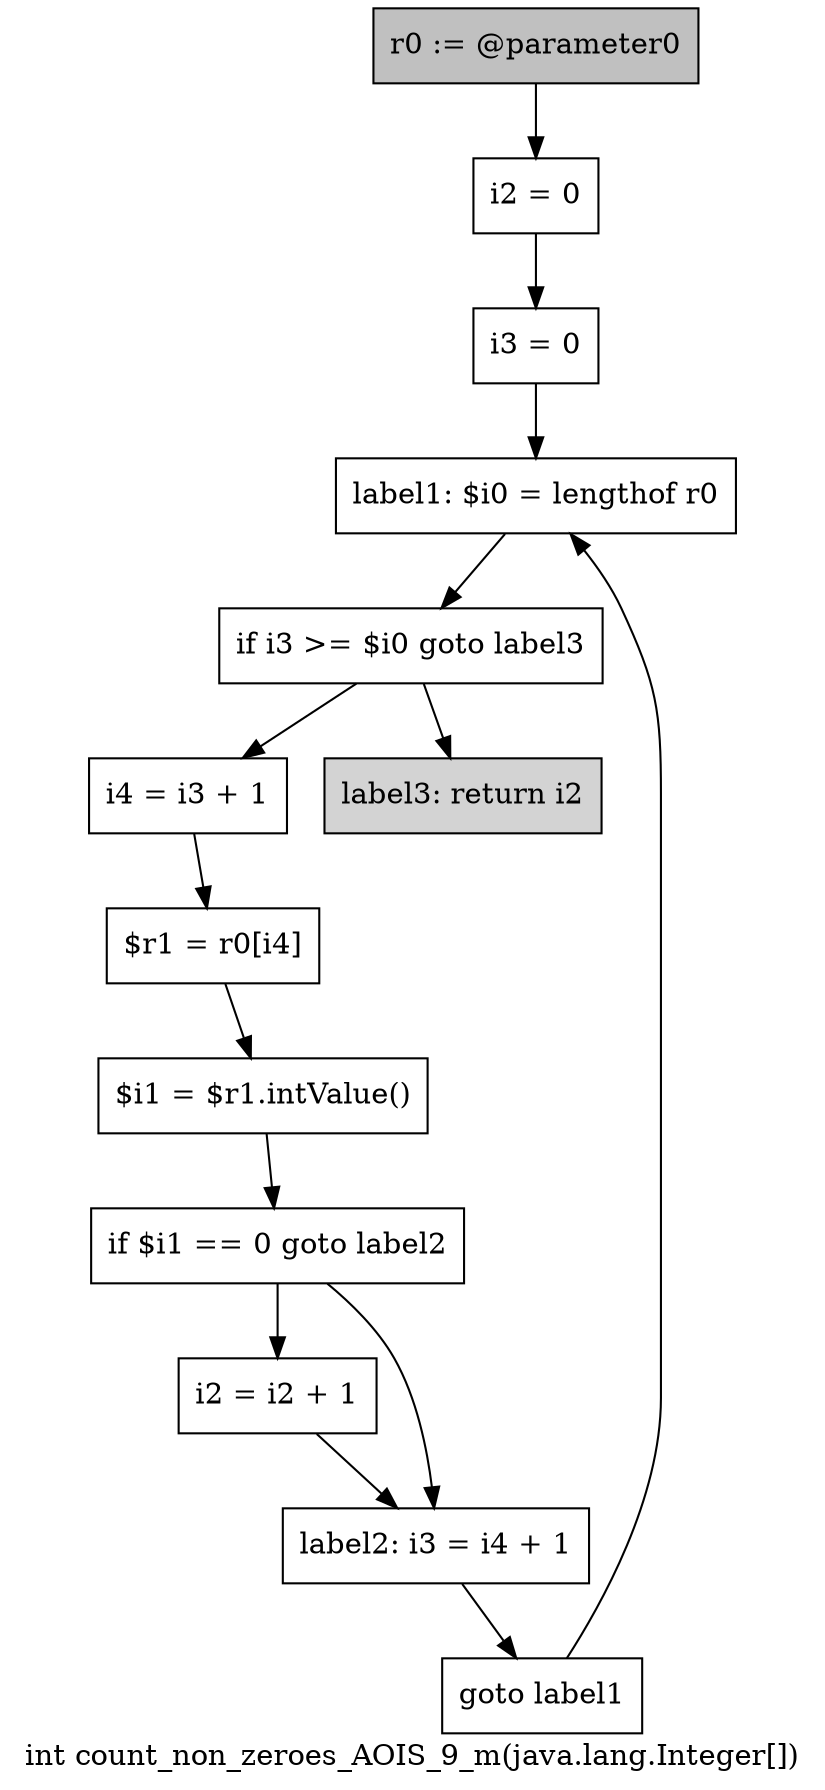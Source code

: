 digraph "int count_non_zeroes_AOIS_9_m(java.lang.Integer[])" {
    label="int count_non_zeroes_AOIS_9_m(java.lang.Integer[])";
    node [shape=box];
    "0" [style=filled,fillcolor=gray,label="r0 := @parameter0",];
    "1" [label="i2 = 0",];
    "0"->"1";
    "2" [label="i3 = 0",];
    "1"->"2";
    "3" [label="label1: $i0 = lengthof r0",];
    "2"->"3";
    "4" [label="if i3 >= $i0 goto label3",];
    "3"->"4";
    "5" [label="i4 = i3 + 1",];
    "4"->"5";
    "12" [style=filled,fillcolor=lightgray,label="label3: return i2",];
    "4"->"12";
    "6" [label="$r1 = r0[i4]",];
    "5"->"6";
    "7" [label="$i1 = $r1.intValue()",];
    "6"->"7";
    "8" [label="if $i1 == 0 goto label2",];
    "7"->"8";
    "9" [label="i2 = i2 + 1",];
    "8"->"9";
    "10" [label="label2: i3 = i4 + 1",];
    "8"->"10";
    "9"->"10";
    "11" [label="goto label1",];
    "10"->"11";
    "11"->"3";
}
